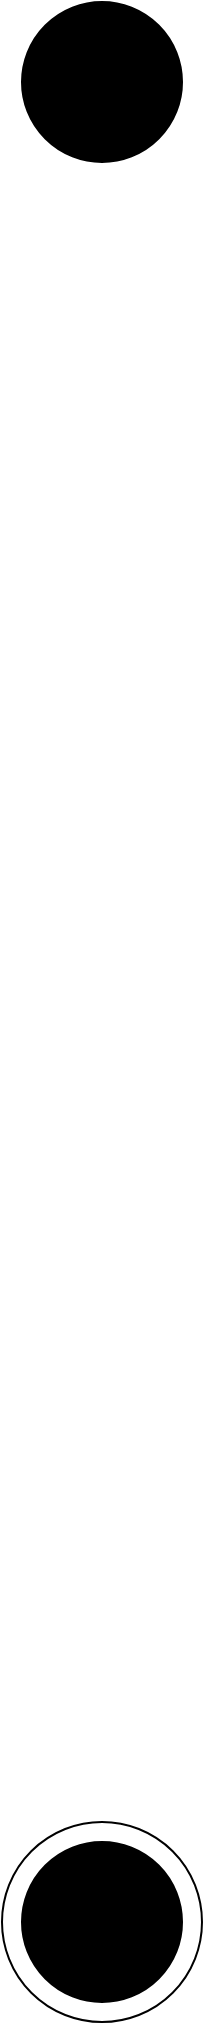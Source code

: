 <mxfile version="14.8.0" type="device"><diagram id="GvImiKtEpY0GLrbDAXFC" name="Page-1"><mxGraphModel dx="2062" dy="1154" grid="1" gridSize="10" guides="1" tooltips="1" connect="1" arrows="1" fold="1" page="1" pageScale="1" pageWidth="850" pageHeight="1100" math="0" shadow="0"><root><mxCell id="0"/><mxCell id="1" parent="0"/><mxCell id="LNiVUiCOohXYIwcq_ouB-3" value="" style="ellipse;whiteSpace=wrap;html=1;aspect=fixed;fillColor=#FFFFFF;" vertex="1" parent="1"><mxGeometry x="350" y="950" width="100" height="100" as="geometry"/></mxCell><mxCell id="LNiVUiCOohXYIwcq_ouB-1" value="" style="ellipse;whiteSpace=wrap;html=1;aspect=fixed;fillColor=#000000;" vertex="1" parent="1"><mxGeometry x="360" y="40" width="80" height="80" as="geometry"/></mxCell><mxCell id="LNiVUiCOohXYIwcq_ouB-2" value="" style="ellipse;whiteSpace=wrap;html=1;aspect=fixed;fillColor=#000000;" vertex="1" parent="1"><mxGeometry x="360" y="960" width="80" height="80" as="geometry"/></mxCell></root></mxGraphModel></diagram></mxfile>